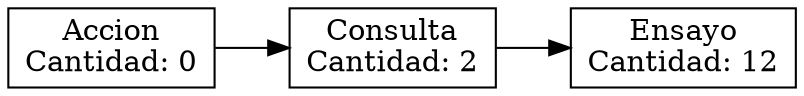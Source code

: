 digraph g{
rankdir = LR;
node[shape=box];
"Accion\nCantidad: 0" -> "Consulta\nCantidad: 2" -> "Ensayo\nCantidad: 12";
}